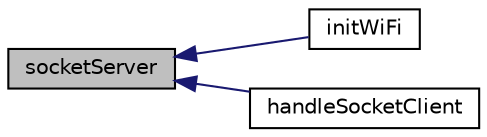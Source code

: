 digraph "socketServer"
{
  edge [fontname="Helvetica",fontsize="10",labelfontname="Helvetica",labelfontsize="10"];
  node [fontname="Helvetica",fontsize="10",shape=record];
  rankdir="LR";
  Node50 [label="socketServer",height=0.2,width=0.4,color="black", fillcolor="grey75", style="filled", fontcolor="black"];
  Node50 -> Node51 [dir="back",color="midnightblue",fontsize="10",style="solid",fontname="Helvetica"];
  Node51 [label="initWiFi",height=0.2,width=0.4,color="black", fillcolor="white", style="filled",URL="$_my_wi_fi_8h.html#a2865b7751852a7b6bda7356cddefff5d"];
  Node50 -> Node52 [dir="back",color="midnightblue",fontsize="10",style="solid",fontname="Helvetica"];
  Node52 [label="handleSocketClient",height=0.2,width=0.4,color="black", fillcolor="white", style="filled",URL="$_my_wi_fi_8h.html#ac83abf0f34d8a4da2128e9e70a4f3d41"];
}
